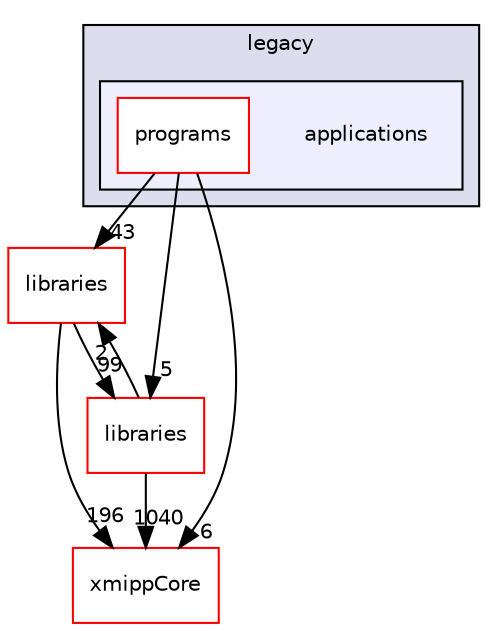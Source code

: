 digraph "xmipp/legacy/applications" {
  compound=true
  node [ fontsize="10", fontname="Helvetica"];
  edge [ labelfontsize="10", labelfontname="Helvetica"];
  subgraph clusterdir_5ee8c3a986de9cbc18000e453191b32c {
    graph [ bgcolor="#ddddee", pencolor="black", label="legacy" fontname="Helvetica", fontsize="10", URL="dir_5ee8c3a986de9cbc18000e453191b32c.html"]
  subgraph clusterdir_bcfd741ababedf9733a0b4206c5afde4 {
    graph [ bgcolor="#eeeeff", pencolor="black", label="" URL="dir_bcfd741ababedf9733a0b4206c5afde4.html"];
    dir_bcfd741ababedf9733a0b4206c5afde4 [shape=plaintext label="applications"];
    dir_a205c211814f26c7bbd02dbfc70fcda8 [shape=box label="programs" color="red" fillcolor="white" style="filled" URL="dir_a205c211814f26c7bbd02dbfc70fcda8.html"];
  }
  }
  dir_ec5db26cfb72886407809adaaec84b8a [shape=box label="libraries" fillcolor="white" style="filled" color="red" URL="dir_ec5db26cfb72886407809adaaec84b8a.html"];
  dir_ce4d0d8fc85c2c70612466225bfce71d [shape=box label="xmippCore" fillcolor="white" style="filled" color="red" URL="dir_ce4d0d8fc85c2c70612466225bfce71d.html"];
  dir_29dba3f3840f20df3b04d1972e99046b [shape=box label="libraries" fillcolor="white" style="filled" color="red" URL="dir_29dba3f3840f20df3b04d1972e99046b.html"];
  dir_ec5db26cfb72886407809adaaec84b8a->dir_ce4d0d8fc85c2c70612466225bfce71d [headlabel="196", labeldistance=1.5 headhref="dir_000323_000265.html"];
  dir_ec5db26cfb72886407809adaaec84b8a->dir_29dba3f3840f20df3b04d1972e99046b [headlabel="99", labeldistance=1.5 headhref="dir_000323_000042.html"];
  dir_29dba3f3840f20df3b04d1972e99046b->dir_ec5db26cfb72886407809adaaec84b8a [headlabel="2", labeldistance=1.5 headhref="dir_000042_000323.html"];
  dir_29dba3f3840f20df3b04d1972e99046b->dir_ce4d0d8fc85c2c70612466225bfce71d [headlabel="1040", labeldistance=1.5 headhref="dir_000042_000265.html"];
  dir_a205c211814f26c7bbd02dbfc70fcda8->dir_ec5db26cfb72886407809adaaec84b8a [headlabel="43", labeldistance=1.5 headhref="dir_000274_000323.html"];
  dir_a205c211814f26c7bbd02dbfc70fcda8->dir_ce4d0d8fc85c2c70612466225bfce71d [headlabel="6", labeldistance=1.5 headhref="dir_000274_000265.html"];
  dir_a205c211814f26c7bbd02dbfc70fcda8->dir_29dba3f3840f20df3b04d1972e99046b [headlabel="5", labeldistance=1.5 headhref="dir_000274_000042.html"];
}
